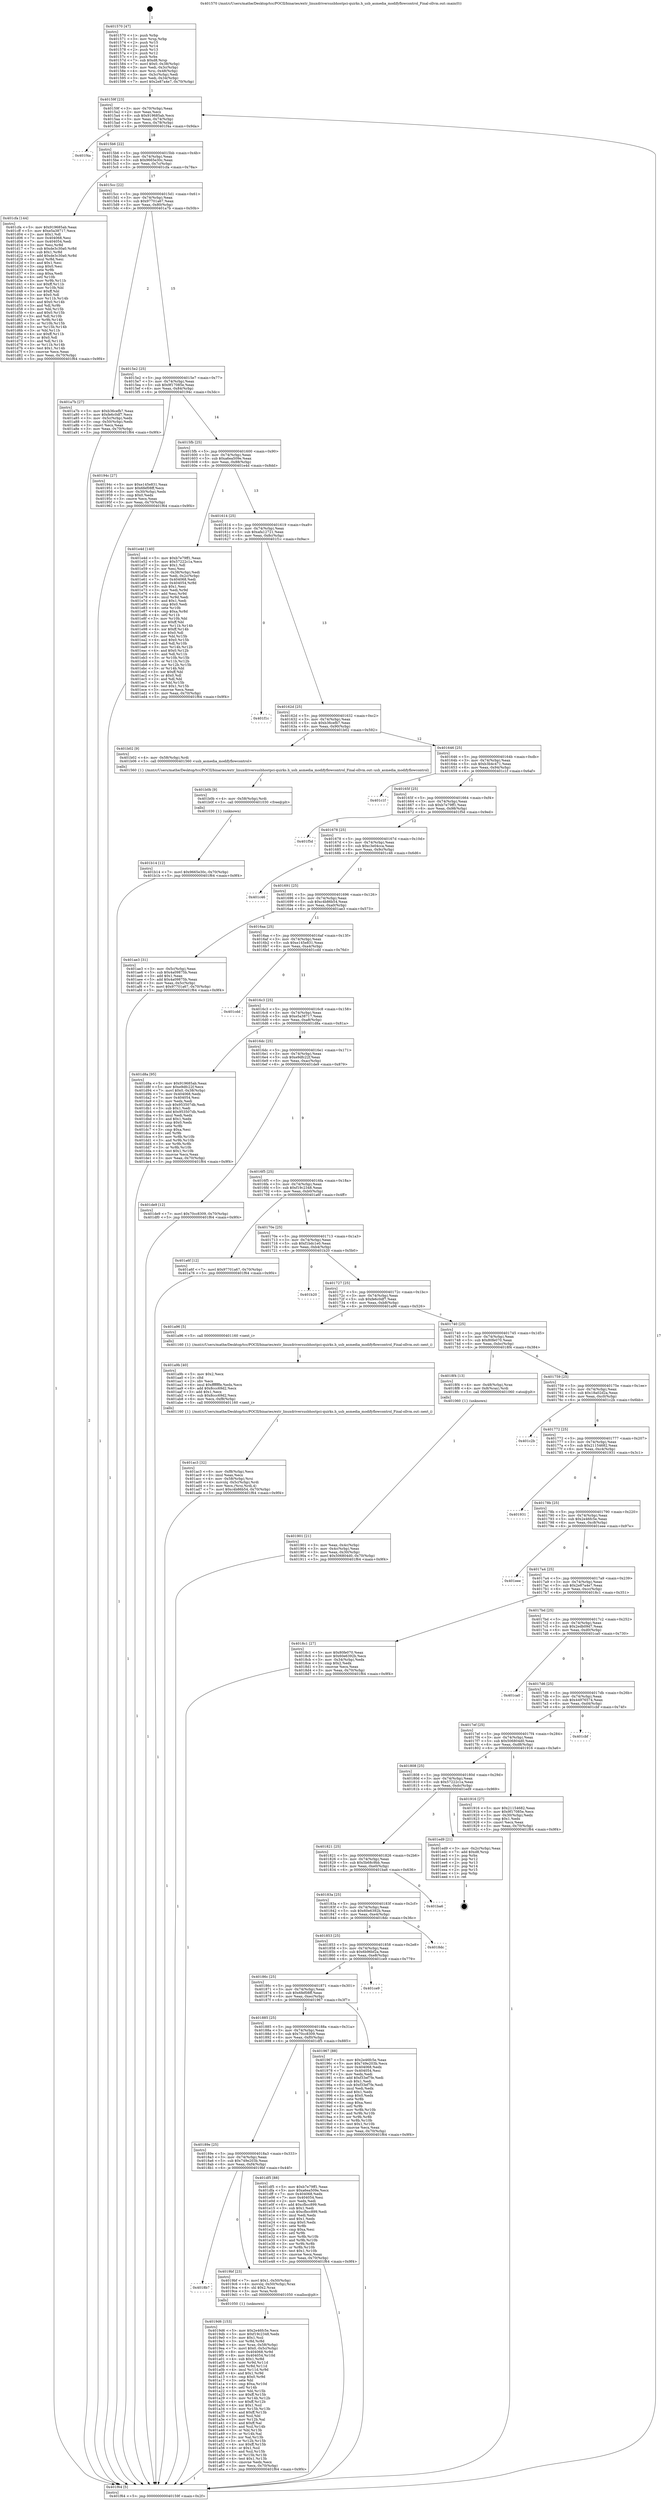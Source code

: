 digraph "0x401570" {
  label = "0x401570 (/mnt/c/Users/mathe/Desktop/tcc/POCII/binaries/extr_linuxdriversusbhostpci-quirks.h_usb_asmedia_modifyflowcontrol_Final-ollvm.out::main(0))"
  labelloc = "t"
  node[shape=record]

  Entry [label="",width=0.3,height=0.3,shape=circle,fillcolor=black,style=filled]
  "0x40159f" [label="{
     0x40159f [23]\l
     | [instrs]\l
     &nbsp;&nbsp;0x40159f \<+3\>: mov -0x70(%rbp),%eax\l
     &nbsp;&nbsp;0x4015a2 \<+2\>: mov %eax,%ecx\l
     &nbsp;&nbsp;0x4015a4 \<+6\>: sub $0x919685ab,%ecx\l
     &nbsp;&nbsp;0x4015aa \<+3\>: mov %eax,-0x74(%rbp)\l
     &nbsp;&nbsp;0x4015ad \<+3\>: mov %ecx,-0x78(%rbp)\l
     &nbsp;&nbsp;0x4015b0 \<+6\>: je 0000000000401f4a \<main+0x9da\>\l
  }"]
  "0x401f4a" [label="{
     0x401f4a\l
  }", style=dashed]
  "0x4015b6" [label="{
     0x4015b6 [22]\l
     | [instrs]\l
     &nbsp;&nbsp;0x4015b6 \<+5\>: jmp 00000000004015bb \<main+0x4b\>\l
     &nbsp;&nbsp;0x4015bb \<+3\>: mov -0x74(%rbp),%eax\l
     &nbsp;&nbsp;0x4015be \<+5\>: sub $0x9665e30c,%eax\l
     &nbsp;&nbsp;0x4015c3 \<+3\>: mov %eax,-0x7c(%rbp)\l
     &nbsp;&nbsp;0x4015c6 \<+6\>: je 0000000000401cfa \<main+0x78a\>\l
  }"]
  Exit [label="",width=0.3,height=0.3,shape=circle,fillcolor=black,style=filled,peripheries=2]
  "0x401cfa" [label="{
     0x401cfa [144]\l
     | [instrs]\l
     &nbsp;&nbsp;0x401cfa \<+5\>: mov $0x919685ab,%eax\l
     &nbsp;&nbsp;0x401cff \<+5\>: mov $0xe5a38717,%ecx\l
     &nbsp;&nbsp;0x401d04 \<+2\>: mov $0x1,%dl\l
     &nbsp;&nbsp;0x401d06 \<+7\>: mov 0x404068,%esi\l
     &nbsp;&nbsp;0x401d0d \<+7\>: mov 0x404054,%edi\l
     &nbsp;&nbsp;0x401d14 \<+3\>: mov %esi,%r8d\l
     &nbsp;&nbsp;0x401d17 \<+7\>: sub $0xde3c30a0,%r8d\l
     &nbsp;&nbsp;0x401d1e \<+4\>: sub $0x1,%r8d\l
     &nbsp;&nbsp;0x401d22 \<+7\>: add $0xde3c30a0,%r8d\l
     &nbsp;&nbsp;0x401d29 \<+4\>: imul %r8d,%esi\l
     &nbsp;&nbsp;0x401d2d \<+3\>: and $0x1,%esi\l
     &nbsp;&nbsp;0x401d30 \<+3\>: cmp $0x0,%esi\l
     &nbsp;&nbsp;0x401d33 \<+4\>: sete %r9b\l
     &nbsp;&nbsp;0x401d37 \<+3\>: cmp $0xa,%edi\l
     &nbsp;&nbsp;0x401d3a \<+4\>: setl %r10b\l
     &nbsp;&nbsp;0x401d3e \<+3\>: mov %r9b,%r11b\l
     &nbsp;&nbsp;0x401d41 \<+4\>: xor $0xff,%r11b\l
     &nbsp;&nbsp;0x401d45 \<+3\>: mov %r10b,%bl\l
     &nbsp;&nbsp;0x401d48 \<+3\>: xor $0xff,%bl\l
     &nbsp;&nbsp;0x401d4b \<+3\>: xor $0x0,%dl\l
     &nbsp;&nbsp;0x401d4e \<+3\>: mov %r11b,%r14b\l
     &nbsp;&nbsp;0x401d51 \<+4\>: and $0x0,%r14b\l
     &nbsp;&nbsp;0x401d55 \<+3\>: and %dl,%r9b\l
     &nbsp;&nbsp;0x401d58 \<+3\>: mov %bl,%r15b\l
     &nbsp;&nbsp;0x401d5b \<+4\>: and $0x0,%r15b\l
     &nbsp;&nbsp;0x401d5f \<+3\>: and %dl,%r10b\l
     &nbsp;&nbsp;0x401d62 \<+3\>: or %r9b,%r14b\l
     &nbsp;&nbsp;0x401d65 \<+3\>: or %r10b,%r15b\l
     &nbsp;&nbsp;0x401d68 \<+3\>: xor %r15b,%r14b\l
     &nbsp;&nbsp;0x401d6b \<+3\>: or %bl,%r11b\l
     &nbsp;&nbsp;0x401d6e \<+4\>: xor $0xff,%r11b\l
     &nbsp;&nbsp;0x401d72 \<+3\>: or $0x0,%dl\l
     &nbsp;&nbsp;0x401d75 \<+3\>: and %dl,%r11b\l
     &nbsp;&nbsp;0x401d78 \<+3\>: or %r11b,%r14b\l
     &nbsp;&nbsp;0x401d7b \<+4\>: test $0x1,%r14b\l
     &nbsp;&nbsp;0x401d7f \<+3\>: cmovne %ecx,%eax\l
     &nbsp;&nbsp;0x401d82 \<+3\>: mov %eax,-0x70(%rbp)\l
     &nbsp;&nbsp;0x401d85 \<+5\>: jmp 0000000000401f64 \<main+0x9f4\>\l
  }"]
  "0x4015cc" [label="{
     0x4015cc [22]\l
     | [instrs]\l
     &nbsp;&nbsp;0x4015cc \<+5\>: jmp 00000000004015d1 \<main+0x61\>\l
     &nbsp;&nbsp;0x4015d1 \<+3\>: mov -0x74(%rbp),%eax\l
     &nbsp;&nbsp;0x4015d4 \<+5\>: sub $0x97701a67,%eax\l
     &nbsp;&nbsp;0x4015d9 \<+3\>: mov %eax,-0x80(%rbp)\l
     &nbsp;&nbsp;0x4015dc \<+6\>: je 0000000000401a7b \<main+0x50b\>\l
  }"]
  "0x401b14" [label="{
     0x401b14 [12]\l
     | [instrs]\l
     &nbsp;&nbsp;0x401b14 \<+7\>: movl $0x9665e30c,-0x70(%rbp)\l
     &nbsp;&nbsp;0x401b1b \<+5\>: jmp 0000000000401f64 \<main+0x9f4\>\l
  }"]
  "0x401a7b" [label="{
     0x401a7b [27]\l
     | [instrs]\l
     &nbsp;&nbsp;0x401a7b \<+5\>: mov $0xb36cefb7,%eax\l
     &nbsp;&nbsp;0x401a80 \<+5\>: mov $0xfe6c0df7,%ecx\l
     &nbsp;&nbsp;0x401a85 \<+3\>: mov -0x5c(%rbp),%edx\l
     &nbsp;&nbsp;0x401a88 \<+3\>: cmp -0x50(%rbp),%edx\l
     &nbsp;&nbsp;0x401a8b \<+3\>: cmovl %ecx,%eax\l
     &nbsp;&nbsp;0x401a8e \<+3\>: mov %eax,-0x70(%rbp)\l
     &nbsp;&nbsp;0x401a91 \<+5\>: jmp 0000000000401f64 \<main+0x9f4\>\l
  }"]
  "0x4015e2" [label="{
     0x4015e2 [25]\l
     | [instrs]\l
     &nbsp;&nbsp;0x4015e2 \<+5\>: jmp 00000000004015e7 \<main+0x77\>\l
     &nbsp;&nbsp;0x4015e7 \<+3\>: mov -0x74(%rbp),%eax\l
     &nbsp;&nbsp;0x4015ea \<+5\>: sub $0x9f17085e,%eax\l
     &nbsp;&nbsp;0x4015ef \<+6\>: mov %eax,-0x84(%rbp)\l
     &nbsp;&nbsp;0x4015f5 \<+6\>: je 000000000040194c \<main+0x3dc\>\l
  }"]
  "0x401b0b" [label="{
     0x401b0b [9]\l
     | [instrs]\l
     &nbsp;&nbsp;0x401b0b \<+4\>: mov -0x58(%rbp),%rdi\l
     &nbsp;&nbsp;0x401b0f \<+5\>: call 0000000000401030 \<free@plt\>\l
     | [calls]\l
     &nbsp;&nbsp;0x401030 \{1\} (unknown)\l
  }"]
  "0x40194c" [label="{
     0x40194c [27]\l
     | [instrs]\l
     &nbsp;&nbsp;0x40194c \<+5\>: mov $0xe145e831,%eax\l
     &nbsp;&nbsp;0x401951 \<+5\>: mov $0x6fef08ff,%ecx\l
     &nbsp;&nbsp;0x401956 \<+3\>: mov -0x30(%rbp),%edx\l
     &nbsp;&nbsp;0x401959 \<+3\>: cmp $0x0,%edx\l
     &nbsp;&nbsp;0x40195c \<+3\>: cmove %ecx,%eax\l
     &nbsp;&nbsp;0x40195f \<+3\>: mov %eax,-0x70(%rbp)\l
     &nbsp;&nbsp;0x401962 \<+5\>: jmp 0000000000401f64 \<main+0x9f4\>\l
  }"]
  "0x4015fb" [label="{
     0x4015fb [25]\l
     | [instrs]\l
     &nbsp;&nbsp;0x4015fb \<+5\>: jmp 0000000000401600 \<main+0x90\>\l
     &nbsp;&nbsp;0x401600 \<+3\>: mov -0x74(%rbp),%eax\l
     &nbsp;&nbsp;0x401603 \<+5\>: sub $0xa6ea509e,%eax\l
     &nbsp;&nbsp;0x401608 \<+6\>: mov %eax,-0x88(%rbp)\l
     &nbsp;&nbsp;0x40160e \<+6\>: je 0000000000401e4d \<main+0x8dd\>\l
  }"]
  "0x401ac3" [label="{
     0x401ac3 [32]\l
     | [instrs]\l
     &nbsp;&nbsp;0x401ac3 \<+6\>: mov -0xf8(%rbp),%ecx\l
     &nbsp;&nbsp;0x401ac9 \<+3\>: imul %eax,%ecx\l
     &nbsp;&nbsp;0x401acc \<+4\>: mov -0x58(%rbp),%rsi\l
     &nbsp;&nbsp;0x401ad0 \<+4\>: movslq -0x5c(%rbp),%rdi\l
     &nbsp;&nbsp;0x401ad4 \<+3\>: mov %ecx,(%rsi,%rdi,4)\l
     &nbsp;&nbsp;0x401ad7 \<+7\>: movl $0xc4b86b54,-0x70(%rbp)\l
     &nbsp;&nbsp;0x401ade \<+5\>: jmp 0000000000401f64 \<main+0x9f4\>\l
  }"]
  "0x401e4d" [label="{
     0x401e4d [140]\l
     | [instrs]\l
     &nbsp;&nbsp;0x401e4d \<+5\>: mov $0xb7e79ff1,%eax\l
     &nbsp;&nbsp;0x401e52 \<+5\>: mov $0x57222c1a,%ecx\l
     &nbsp;&nbsp;0x401e57 \<+2\>: mov $0x1,%dl\l
     &nbsp;&nbsp;0x401e59 \<+2\>: xor %esi,%esi\l
     &nbsp;&nbsp;0x401e5b \<+3\>: mov -0x38(%rbp),%edi\l
     &nbsp;&nbsp;0x401e5e \<+3\>: mov %edi,-0x2c(%rbp)\l
     &nbsp;&nbsp;0x401e61 \<+7\>: mov 0x404068,%edi\l
     &nbsp;&nbsp;0x401e68 \<+8\>: mov 0x404054,%r8d\l
     &nbsp;&nbsp;0x401e70 \<+3\>: sub $0x1,%esi\l
     &nbsp;&nbsp;0x401e73 \<+3\>: mov %edi,%r9d\l
     &nbsp;&nbsp;0x401e76 \<+3\>: add %esi,%r9d\l
     &nbsp;&nbsp;0x401e79 \<+4\>: imul %r9d,%edi\l
     &nbsp;&nbsp;0x401e7d \<+3\>: and $0x1,%edi\l
     &nbsp;&nbsp;0x401e80 \<+3\>: cmp $0x0,%edi\l
     &nbsp;&nbsp;0x401e83 \<+4\>: sete %r10b\l
     &nbsp;&nbsp;0x401e87 \<+4\>: cmp $0xa,%r8d\l
     &nbsp;&nbsp;0x401e8b \<+4\>: setl %r11b\l
     &nbsp;&nbsp;0x401e8f \<+3\>: mov %r10b,%bl\l
     &nbsp;&nbsp;0x401e92 \<+3\>: xor $0xff,%bl\l
     &nbsp;&nbsp;0x401e95 \<+3\>: mov %r11b,%r14b\l
     &nbsp;&nbsp;0x401e98 \<+4\>: xor $0xff,%r14b\l
     &nbsp;&nbsp;0x401e9c \<+3\>: xor $0x0,%dl\l
     &nbsp;&nbsp;0x401e9f \<+3\>: mov %bl,%r15b\l
     &nbsp;&nbsp;0x401ea2 \<+4\>: and $0x0,%r15b\l
     &nbsp;&nbsp;0x401ea6 \<+3\>: and %dl,%r10b\l
     &nbsp;&nbsp;0x401ea9 \<+3\>: mov %r14b,%r12b\l
     &nbsp;&nbsp;0x401eac \<+4\>: and $0x0,%r12b\l
     &nbsp;&nbsp;0x401eb0 \<+3\>: and %dl,%r11b\l
     &nbsp;&nbsp;0x401eb3 \<+3\>: or %r10b,%r15b\l
     &nbsp;&nbsp;0x401eb6 \<+3\>: or %r11b,%r12b\l
     &nbsp;&nbsp;0x401eb9 \<+3\>: xor %r12b,%r15b\l
     &nbsp;&nbsp;0x401ebc \<+3\>: or %r14b,%bl\l
     &nbsp;&nbsp;0x401ebf \<+3\>: xor $0xff,%bl\l
     &nbsp;&nbsp;0x401ec2 \<+3\>: or $0x0,%dl\l
     &nbsp;&nbsp;0x401ec5 \<+2\>: and %dl,%bl\l
     &nbsp;&nbsp;0x401ec7 \<+3\>: or %bl,%r15b\l
     &nbsp;&nbsp;0x401eca \<+4\>: test $0x1,%r15b\l
     &nbsp;&nbsp;0x401ece \<+3\>: cmovne %ecx,%eax\l
     &nbsp;&nbsp;0x401ed1 \<+3\>: mov %eax,-0x70(%rbp)\l
     &nbsp;&nbsp;0x401ed4 \<+5\>: jmp 0000000000401f64 \<main+0x9f4\>\l
  }"]
  "0x401614" [label="{
     0x401614 [25]\l
     | [instrs]\l
     &nbsp;&nbsp;0x401614 \<+5\>: jmp 0000000000401619 \<main+0xa9\>\l
     &nbsp;&nbsp;0x401619 \<+3\>: mov -0x74(%rbp),%eax\l
     &nbsp;&nbsp;0x40161c \<+5\>: sub $0xafa12721,%eax\l
     &nbsp;&nbsp;0x401621 \<+6\>: mov %eax,-0x8c(%rbp)\l
     &nbsp;&nbsp;0x401627 \<+6\>: je 0000000000401f1c \<main+0x9ac\>\l
  }"]
  "0x401a9b" [label="{
     0x401a9b [40]\l
     | [instrs]\l
     &nbsp;&nbsp;0x401a9b \<+5\>: mov $0x2,%ecx\l
     &nbsp;&nbsp;0x401aa0 \<+1\>: cltd\l
     &nbsp;&nbsp;0x401aa1 \<+2\>: idiv %ecx\l
     &nbsp;&nbsp;0x401aa3 \<+6\>: imul $0xfffffffe,%edx,%ecx\l
     &nbsp;&nbsp;0x401aa9 \<+6\>: add $0x8ccc69d2,%ecx\l
     &nbsp;&nbsp;0x401aaf \<+3\>: add $0x1,%ecx\l
     &nbsp;&nbsp;0x401ab2 \<+6\>: sub $0x8ccc69d2,%ecx\l
     &nbsp;&nbsp;0x401ab8 \<+6\>: mov %ecx,-0xf8(%rbp)\l
     &nbsp;&nbsp;0x401abe \<+5\>: call 0000000000401160 \<next_i\>\l
     | [calls]\l
     &nbsp;&nbsp;0x401160 \{1\} (/mnt/c/Users/mathe/Desktop/tcc/POCII/binaries/extr_linuxdriversusbhostpci-quirks.h_usb_asmedia_modifyflowcontrol_Final-ollvm.out::next_i)\l
  }"]
  "0x401f1c" [label="{
     0x401f1c\l
  }", style=dashed]
  "0x40162d" [label="{
     0x40162d [25]\l
     | [instrs]\l
     &nbsp;&nbsp;0x40162d \<+5\>: jmp 0000000000401632 \<main+0xc2\>\l
     &nbsp;&nbsp;0x401632 \<+3\>: mov -0x74(%rbp),%eax\l
     &nbsp;&nbsp;0x401635 \<+5\>: sub $0xb36cefb7,%eax\l
     &nbsp;&nbsp;0x40163a \<+6\>: mov %eax,-0x90(%rbp)\l
     &nbsp;&nbsp;0x401640 \<+6\>: je 0000000000401b02 \<main+0x592\>\l
  }"]
  "0x4019d6" [label="{
     0x4019d6 [153]\l
     | [instrs]\l
     &nbsp;&nbsp;0x4019d6 \<+5\>: mov $0x2e46fc5e,%ecx\l
     &nbsp;&nbsp;0x4019db \<+5\>: mov $0xf19c2348,%edx\l
     &nbsp;&nbsp;0x4019e0 \<+3\>: mov $0x1,%sil\l
     &nbsp;&nbsp;0x4019e3 \<+3\>: xor %r8d,%r8d\l
     &nbsp;&nbsp;0x4019e6 \<+4\>: mov %rax,-0x58(%rbp)\l
     &nbsp;&nbsp;0x4019ea \<+7\>: movl $0x0,-0x5c(%rbp)\l
     &nbsp;&nbsp;0x4019f1 \<+8\>: mov 0x404068,%r9d\l
     &nbsp;&nbsp;0x4019f9 \<+8\>: mov 0x404054,%r10d\l
     &nbsp;&nbsp;0x401a01 \<+4\>: sub $0x1,%r8d\l
     &nbsp;&nbsp;0x401a05 \<+3\>: mov %r9d,%r11d\l
     &nbsp;&nbsp;0x401a08 \<+3\>: add %r8d,%r11d\l
     &nbsp;&nbsp;0x401a0b \<+4\>: imul %r11d,%r9d\l
     &nbsp;&nbsp;0x401a0f \<+4\>: and $0x1,%r9d\l
     &nbsp;&nbsp;0x401a13 \<+4\>: cmp $0x0,%r9d\l
     &nbsp;&nbsp;0x401a17 \<+3\>: sete %bl\l
     &nbsp;&nbsp;0x401a1a \<+4\>: cmp $0xa,%r10d\l
     &nbsp;&nbsp;0x401a1e \<+4\>: setl %r14b\l
     &nbsp;&nbsp;0x401a22 \<+3\>: mov %bl,%r15b\l
     &nbsp;&nbsp;0x401a25 \<+4\>: xor $0xff,%r15b\l
     &nbsp;&nbsp;0x401a29 \<+3\>: mov %r14b,%r12b\l
     &nbsp;&nbsp;0x401a2c \<+4\>: xor $0xff,%r12b\l
     &nbsp;&nbsp;0x401a30 \<+4\>: xor $0x1,%sil\l
     &nbsp;&nbsp;0x401a34 \<+3\>: mov %r15b,%r13b\l
     &nbsp;&nbsp;0x401a37 \<+4\>: and $0xff,%r13b\l
     &nbsp;&nbsp;0x401a3b \<+3\>: and %sil,%bl\l
     &nbsp;&nbsp;0x401a3e \<+3\>: mov %r12b,%al\l
     &nbsp;&nbsp;0x401a41 \<+2\>: and $0xff,%al\l
     &nbsp;&nbsp;0x401a43 \<+3\>: and %sil,%r14b\l
     &nbsp;&nbsp;0x401a46 \<+3\>: or %bl,%r13b\l
     &nbsp;&nbsp;0x401a49 \<+3\>: or %r14b,%al\l
     &nbsp;&nbsp;0x401a4c \<+3\>: xor %al,%r13b\l
     &nbsp;&nbsp;0x401a4f \<+3\>: or %r12b,%r15b\l
     &nbsp;&nbsp;0x401a52 \<+4\>: xor $0xff,%r15b\l
     &nbsp;&nbsp;0x401a56 \<+4\>: or $0x1,%sil\l
     &nbsp;&nbsp;0x401a5a \<+3\>: and %sil,%r15b\l
     &nbsp;&nbsp;0x401a5d \<+3\>: or %r15b,%r13b\l
     &nbsp;&nbsp;0x401a60 \<+4\>: test $0x1,%r13b\l
     &nbsp;&nbsp;0x401a64 \<+3\>: cmovne %edx,%ecx\l
     &nbsp;&nbsp;0x401a67 \<+3\>: mov %ecx,-0x70(%rbp)\l
     &nbsp;&nbsp;0x401a6a \<+5\>: jmp 0000000000401f64 \<main+0x9f4\>\l
  }"]
  "0x401b02" [label="{
     0x401b02 [9]\l
     | [instrs]\l
     &nbsp;&nbsp;0x401b02 \<+4\>: mov -0x58(%rbp),%rdi\l
     &nbsp;&nbsp;0x401b06 \<+5\>: call 0000000000401560 \<usb_asmedia_modifyflowcontrol\>\l
     | [calls]\l
     &nbsp;&nbsp;0x401560 \{1\} (/mnt/c/Users/mathe/Desktop/tcc/POCII/binaries/extr_linuxdriversusbhostpci-quirks.h_usb_asmedia_modifyflowcontrol_Final-ollvm.out::usb_asmedia_modifyflowcontrol)\l
  }"]
  "0x401646" [label="{
     0x401646 [25]\l
     | [instrs]\l
     &nbsp;&nbsp;0x401646 \<+5\>: jmp 000000000040164b \<main+0xdb\>\l
     &nbsp;&nbsp;0x40164b \<+3\>: mov -0x74(%rbp),%eax\l
     &nbsp;&nbsp;0x40164e \<+5\>: sub $0xb3b4c471,%eax\l
     &nbsp;&nbsp;0x401653 \<+6\>: mov %eax,-0x94(%rbp)\l
     &nbsp;&nbsp;0x401659 \<+6\>: je 0000000000401c1f \<main+0x6af\>\l
  }"]
  "0x4018b7" [label="{
     0x4018b7\l
  }", style=dashed]
  "0x401c1f" [label="{
     0x401c1f\l
  }", style=dashed]
  "0x40165f" [label="{
     0x40165f [25]\l
     | [instrs]\l
     &nbsp;&nbsp;0x40165f \<+5\>: jmp 0000000000401664 \<main+0xf4\>\l
     &nbsp;&nbsp;0x401664 \<+3\>: mov -0x74(%rbp),%eax\l
     &nbsp;&nbsp;0x401667 \<+5\>: sub $0xb7e79ff1,%eax\l
     &nbsp;&nbsp;0x40166c \<+6\>: mov %eax,-0x98(%rbp)\l
     &nbsp;&nbsp;0x401672 \<+6\>: je 0000000000401f5d \<main+0x9ed\>\l
  }"]
  "0x4019bf" [label="{
     0x4019bf [23]\l
     | [instrs]\l
     &nbsp;&nbsp;0x4019bf \<+7\>: movl $0x1,-0x50(%rbp)\l
     &nbsp;&nbsp;0x4019c6 \<+4\>: movslq -0x50(%rbp),%rax\l
     &nbsp;&nbsp;0x4019ca \<+4\>: shl $0x2,%rax\l
     &nbsp;&nbsp;0x4019ce \<+3\>: mov %rax,%rdi\l
     &nbsp;&nbsp;0x4019d1 \<+5\>: call 0000000000401050 \<malloc@plt\>\l
     | [calls]\l
     &nbsp;&nbsp;0x401050 \{1\} (unknown)\l
  }"]
  "0x401f5d" [label="{
     0x401f5d\l
  }", style=dashed]
  "0x401678" [label="{
     0x401678 [25]\l
     | [instrs]\l
     &nbsp;&nbsp;0x401678 \<+5\>: jmp 000000000040167d \<main+0x10d\>\l
     &nbsp;&nbsp;0x40167d \<+3\>: mov -0x74(%rbp),%eax\l
     &nbsp;&nbsp;0x401680 \<+5\>: sub $0xc3e04cca,%eax\l
     &nbsp;&nbsp;0x401685 \<+6\>: mov %eax,-0x9c(%rbp)\l
     &nbsp;&nbsp;0x40168b \<+6\>: je 0000000000401c46 \<main+0x6d6\>\l
  }"]
  "0x40189e" [label="{
     0x40189e [25]\l
     | [instrs]\l
     &nbsp;&nbsp;0x40189e \<+5\>: jmp 00000000004018a3 \<main+0x333\>\l
     &nbsp;&nbsp;0x4018a3 \<+3\>: mov -0x74(%rbp),%eax\l
     &nbsp;&nbsp;0x4018a6 \<+5\>: sub $0x749e203b,%eax\l
     &nbsp;&nbsp;0x4018ab \<+6\>: mov %eax,-0xf4(%rbp)\l
     &nbsp;&nbsp;0x4018b1 \<+6\>: je 00000000004019bf \<main+0x44f\>\l
  }"]
  "0x401c46" [label="{
     0x401c46\l
  }", style=dashed]
  "0x401691" [label="{
     0x401691 [25]\l
     | [instrs]\l
     &nbsp;&nbsp;0x401691 \<+5\>: jmp 0000000000401696 \<main+0x126\>\l
     &nbsp;&nbsp;0x401696 \<+3\>: mov -0x74(%rbp),%eax\l
     &nbsp;&nbsp;0x401699 \<+5\>: sub $0xc4b86b54,%eax\l
     &nbsp;&nbsp;0x40169e \<+6\>: mov %eax,-0xa0(%rbp)\l
     &nbsp;&nbsp;0x4016a4 \<+6\>: je 0000000000401ae3 \<main+0x573\>\l
  }"]
  "0x401df5" [label="{
     0x401df5 [88]\l
     | [instrs]\l
     &nbsp;&nbsp;0x401df5 \<+5\>: mov $0xb7e79ff1,%eax\l
     &nbsp;&nbsp;0x401dfa \<+5\>: mov $0xa6ea509e,%ecx\l
     &nbsp;&nbsp;0x401dff \<+7\>: mov 0x404068,%edx\l
     &nbsp;&nbsp;0x401e06 \<+7\>: mov 0x404054,%esi\l
     &nbsp;&nbsp;0x401e0d \<+2\>: mov %edx,%edi\l
     &nbsp;&nbsp;0x401e0f \<+6\>: add $0xcfbcc899,%edi\l
     &nbsp;&nbsp;0x401e15 \<+3\>: sub $0x1,%edi\l
     &nbsp;&nbsp;0x401e18 \<+6\>: sub $0xcfbcc899,%edi\l
     &nbsp;&nbsp;0x401e1e \<+3\>: imul %edi,%edx\l
     &nbsp;&nbsp;0x401e21 \<+3\>: and $0x1,%edx\l
     &nbsp;&nbsp;0x401e24 \<+3\>: cmp $0x0,%edx\l
     &nbsp;&nbsp;0x401e27 \<+4\>: sete %r8b\l
     &nbsp;&nbsp;0x401e2b \<+3\>: cmp $0xa,%esi\l
     &nbsp;&nbsp;0x401e2e \<+4\>: setl %r9b\l
     &nbsp;&nbsp;0x401e32 \<+3\>: mov %r8b,%r10b\l
     &nbsp;&nbsp;0x401e35 \<+3\>: and %r9b,%r10b\l
     &nbsp;&nbsp;0x401e38 \<+3\>: xor %r9b,%r8b\l
     &nbsp;&nbsp;0x401e3b \<+3\>: or %r8b,%r10b\l
     &nbsp;&nbsp;0x401e3e \<+4\>: test $0x1,%r10b\l
     &nbsp;&nbsp;0x401e42 \<+3\>: cmovne %ecx,%eax\l
     &nbsp;&nbsp;0x401e45 \<+3\>: mov %eax,-0x70(%rbp)\l
     &nbsp;&nbsp;0x401e48 \<+5\>: jmp 0000000000401f64 \<main+0x9f4\>\l
  }"]
  "0x401ae3" [label="{
     0x401ae3 [31]\l
     | [instrs]\l
     &nbsp;&nbsp;0x401ae3 \<+3\>: mov -0x5c(%rbp),%eax\l
     &nbsp;&nbsp;0x401ae6 \<+5\>: sub $0x4a09875b,%eax\l
     &nbsp;&nbsp;0x401aeb \<+3\>: add $0x1,%eax\l
     &nbsp;&nbsp;0x401aee \<+5\>: add $0x4a09875b,%eax\l
     &nbsp;&nbsp;0x401af3 \<+3\>: mov %eax,-0x5c(%rbp)\l
     &nbsp;&nbsp;0x401af6 \<+7\>: movl $0x97701a67,-0x70(%rbp)\l
     &nbsp;&nbsp;0x401afd \<+5\>: jmp 0000000000401f64 \<main+0x9f4\>\l
  }"]
  "0x4016aa" [label="{
     0x4016aa [25]\l
     | [instrs]\l
     &nbsp;&nbsp;0x4016aa \<+5\>: jmp 00000000004016af \<main+0x13f\>\l
     &nbsp;&nbsp;0x4016af \<+3\>: mov -0x74(%rbp),%eax\l
     &nbsp;&nbsp;0x4016b2 \<+5\>: sub $0xe145e831,%eax\l
     &nbsp;&nbsp;0x4016b7 \<+6\>: mov %eax,-0xa4(%rbp)\l
     &nbsp;&nbsp;0x4016bd \<+6\>: je 0000000000401cdd \<main+0x76d\>\l
  }"]
  "0x401885" [label="{
     0x401885 [25]\l
     | [instrs]\l
     &nbsp;&nbsp;0x401885 \<+5\>: jmp 000000000040188a \<main+0x31a\>\l
     &nbsp;&nbsp;0x40188a \<+3\>: mov -0x74(%rbp),%eax\l
     &nbsp;&nbsp;0x40188d \<+5\>: sub $0x70cc8309,%eax\l
     &nbsp;&nbsp;0x401892 \<+6\>: mov %eax,-0xf0(%rbp)\l
     &nbsp;&nbsp;0x401898 \<+6\>: je 0000000000401df5 \<main+0x885\>\l
  }"]
  "0x401cdd" [label="{
     0x401cdd\l
  }", style=dashed]
  "0x4016c3" [label="{
     0x4016c3 [25]\l
     | [instrs]\l
     &nbsp;&nbsp;0x4016c3 \<+5\>: jmp 00000000004016c8 \<main+0x158\>\l
     &nbsp;&nbsp;0x4016c8 \<+3\>: mov -0x74(%rbp),%eax\l
     &nbsp;&nbsp;0x4016cb \<+5\>: sub $0xe5a38717,%eax\l
     &nbsp;&nbsp;0x4016d0 \<+6\>: mov %eax,-0xa8(%rbp)\l
     &nbsp;&nbsp;0x4016d6 \<+6\>: je 0000000000401d8a \<main+0x81a\>\l
  }"]
  "0x401967" [label="{
     0x401967 [88]\l
     | [instrs]\l
     &nbsp;&nbsp;0x401967 \<+5\>: mov $0x2e46fc5e,%eax\l
     &nbsp;&nbsp;0x40196c \<+5\>: mov $0x749e203b,%ecx\l
     &nbsp;&nbsp;0x401971 \<+7\>: mov 0x404068,%edx\l
     &nbsp;&nbsp;0x401978 \<+7\>: mov 0x404054,%esi\l
     &nbsp;&nbsp;0x40197f \<+2\>: mov %edx,%edi\l
     &nbsp;&nbsp;0x401981 \<+6\>: add $0xf33ef7fe,%edi\l
     &nbsp;&nbsp;0x401987 \<+3\>: sub $0x1,%edi\l
     &nbsp;&nbsp;0x40198a \<+6\>: sub $0xf33ef7fe,%edi\l
     &nbsp;&nbsp;0x401990 \<+3\>: imul %edi,%edx\l
     &nbsp;&nbsp;0x401993 \<+3\>: and $0x1,%edx\l
     &nbsp;&nbsp;0x401996 \<+3\>: cmp $0x0,%edx\l
     &nbsp;&nbsp;0x401999 \<+4\>: sete %r8b\l
     &nbsp;&nbsp;0x40199d \<+3\>: cmp $0xa,%esi\l
     &nbsp;&nbsp;0x4019a0 \<+4\>: setl %r9b\l
     &nbsp;&nbsp;0x4019a4 \<+3\>: mov %r8b,%r10b\l
     &nbsp;&nbsp;0x4019a7 \<+3\>: and %r9b,%r10b\l
     &nbsp;&nbsp;0x4019aa \<+3\>: xor %r9b,%r8b\l
     &nbsp;&nbsp;0x4019ad \<+3\>: or %r8b,%r10b\l
     &nbsp;&nbsp;0x4019b0 \<+4\>: test $0x1,%r10b\l
     &nbsp;&nbsp;0x4019b4 \<+3\>: cmovne %ecx,%eax\l
     &nbsp;&nbsp;0x4019b7 \<+3\>: mov %eax,-0x70(%rbp)\l
     &nbsp;&nbsp;0x4019ba \<+5\>: jmp 0000000000401f64 \<main+0x9f4\>\l
  }"]
  "0x401d8a" [label="{
     0x401d8a [95]\l
     | [instrs]\l
     &nbsp;&nbsp;0x401d8a \<+5\>: mov $0x919685ab,%eax\l
     &nbsp;&nbsp;0x401d8f \<+5\>: mov $0xe9dfc22f,%ecx\l
     &nbsp;&nbsp;0x401d94 \<+7\>: movl $0x0,-0x38(%rbp)\l
     &nbsp;&nbsp;0x401d9b \<+7\>: mov 0x404068,%edx\l
     &nbsp;&nbsp;0x401da2 \<+7\>: mov 0x404054,%esi\l
     &nbsp;&nbsp;0x401da9 \<+2\>: mov %edx,%edi\l
     &nbsp;&nbsp;0x401dab \<+6\>: sub $0x953507db,%edi\l
     &nbsp;&nbsp;0x401db1 \<+3\>: sub $0x1,%edi\l
     &nbsp;&nbsp;0x401db4 \<+6\>: add $0x953507db,%edi\l
     &nbsp;&nbsp;0x401dba \<+3\>: imul %edi,%edx\l
     &nbsp;&nbsp;0x401dbd \<+3\>: and $0x1,%edx\l
     &nbsp;&nbsp;0x401dc0 \<+3\>: cmp $0x0,%edx\l
     &nbsp;&nbsp;0x401dc3 \<+4\>: sete %r8b\l
     &nbsp;&nbsp;0x401dc7 \<+3\>: cmp $0xa,%esi\l
     &nbsp;&nbsp;0x401dca \<+4\>: setl %r9b\l
     &nbsp;&nbsp;0x401dce \<+3\>: mov %r8b,%r10b\l
     &nbsp;&nbsp;0x401dd1 \<+3\>: and %r9b,%r10b\l
     &nbsp;&nbsp;0x401dd4 \<+3\>: xor %r9b,%r8b\l
     &nbsp;&nbsp;0x401dd7 \<+3\>: or %r8b,%r10b\l
     &nbsp;&nbsp;0x401dda \<+4\>: test $0x1,%r10b\l
     &nbsp;&nbsp;0x401dde \<+3\>: cmovne %ecx,%eax\l
     &nbsp;&nbsp;0x401de1 \<+3\>: mov %eax,-0x70(%rbp)\l
     &nbsp;&nbsp;0x401de4 \<+5\>: jmp 0000000000401f64 \<main+0x9f4\>\l
  }"]
  "0x4016dc" [label="{
     0x4016dc [25]\l
     | [instrs]\l
     &nbsp;&nbsp;0x4016dc \<+5\>: jmp 00000000004016e1 \<main+0x171\>\l
     &nbsp;&nbsp;0x4016e1 \<+3\>: mov -0x74(%rbp),%eax\l
     &nbsp;&nbsp;0x4016e4 \<+5\>: sub $0xe9dfc22f,%eax\l
     &nbsp;&nbsp;0x4016e9 \<+6\>: mov %eax,-0xac(%rbp)\l
     &nbsp;&nbsp;0x4016ef \<+6\>: je 0000000000401de9 \<main+0x879\>\l
  }"]
  "0x40186c" [label="{
     0x40186c [25]\l
     | [instrs]\l
     &nbsp;&nbsp;0x40186c \<+5\>: jmp 0000000000401871 \<main+0x301\>\l
     &nbsp;&nbsp;0x401871 \<+3\>: mov -0x74(%rbp),%eax\l
     &nbsp;&nbsp;0x401874 \<+5\>: sub $0x6fef08ff,%eax\l
     &nbsp;&nbsp;0x401879 \<+6\>: mov %eax,-0xec(%rbp)\l
     &nbsp;&nbsp;0x40187f \<+6\>: je 0000000000401967 \<main+0x3f7\>\l
  }"]
  "0x401de9" [label="{
     0x401de9 [12]\l
     | [instrs]\l
     &nbsp;&nbsp;0x401de9 \<+7\>: movl $0x70cc8309,-0x70(%rbp)\l
     &nbsp;&nbsp;0x401df0 \<+5\>: jmp 0000000000401f64 \<main+0x9f4\>\l
  }"]
  "0x4016f5" [label="{
     0x4016f5 [25]\l
     | [instrs]\l
     &nbsp;&nbsp;0x4016f5 \<+5\>: jmp 00000000004016fa \<main+0x18a\>\l
     &nbsp;&nbsp;0x4016fa \<+3\>: mov -0x74(%rbp),%eax\l
     &nbsp;&nbsp;0x4016fd \<+5\>: sub $0xf19c2348,%eax\l
     &nbsp;&nbsp;0x401702 \<+6\>: mov %eax,-0xb0(%rbp)\l
     &nbsp;&nbsp;0x401708 \<+6\>: je 0000000000401a6f \<main+0x4ff\>\l
  }"]
  "0x401ce9" [label="{
     0x401ce9\l
  }", style=dashed]
  "0x401a6f" [label="{
     0x401a6f [12]\l
     | [instrs]\l
     &nbsp;&nbsp;0x401a6f \<+7\>: movl $0x97701a67,-0x70(%rbp)\l
     &nbsp;&nbsp;0x401a76 \<+5\>: jmp 0000000000401f64 \<main+0x9f4\>\l
  }"]
  "0x40170e" [label="{
     0x40170e [25]\l
     | [instrs]\l
     &nbsp;&nbsp;0x40170e \<+5\>: jmp 0000000000401713 \<main+0x1a3\>\l
     &nbsp;&nbsp;0x401713 \<+3\>: mov -0x74(%rbp),%eax\l
     &nbsp;&nbsp;0x401716 \<+5\>: sub $0xf1bdc1e0,%eax\l
     &nbsp;&nbsp;0x40171b \<+6\>: mov %eax,-0xb4(%rbp)\l
     &nbsp;&nbsp;0x401721 \<+6\>: je 0000000000401b20 \<main+0x5b0\>\l
  }"]
  "0x401853" [label="{
     0x401853 [25]\l
     | [instrs]\l
     &nbsp;&nbsp;0x401853 \<+5\>: jmp 0000000000401858 \<main+0x2e8\>\l
     &nbsp;&nbsp;0x401858 \<+3\>: mov -0x74(%rbp),%eax\l
     &nbsp;&nbsp;0x40185b \<+5\>: sub $0x6b96bf2a,%eax\l
     &nbsp;&nbsp;0x401860 \<+6\>: mov %eax,-0xe8(%rbp)\l
     &nbsp;&nbsp;0x401866 \<+6\>: je 0000000000401ce9 \<main+0x779\>\l
  }"]
  "0x401b20" [label="{
     0x401b20\l
  }", style=dashed]
  "0x401727" [label="{
     0x401727 [25]\l
     | [instrs]\l
     &nbsp;&nbsp;0x401727 \<+5\>: jmp 000000000040172c \<main+0x1bc\>\l
     &nbsp;&nbsp;0x40172c \<+3\>: mov -0x74(%rbp),%eax\l
     &nbsp;&nbsp;0x40172f \<+5\>: sub $0xfe6c0df7,%eax\l
     &nbsp;&nbsp;0x401734 \<+6\>: mov %eax,-0xb8(%rbp)\l
     &nbsp;&nbsp;0x40173a \<+6\>: je 0000000000401a96 \<main+0x526\>\l
  }"]
  "0x4018dc" [label="{
     0x4018dc\l
  }", style=dashed]
  "0x401a96" [label="{
     0x401a96 [5]\l
     | [instrs]\l
     &nbsp;&nbsp;0x401a96 \<+5\>: call 0000000000401160 \<next_i\>\l
     | [calls]\l
     &nbsp;&nbsp;0x401160 \{1\} (/mnt/c/Users/mathe/Desktop/tcc/POCII/binaries/extr_linuxdriversusbhostpci-quirks.h_usb_asmedia_modifyflowcontrol_Final-ollvm.out::next_i)\l
  }"]
  "0x401740" [label="{
     0x401740 [25]\l
     | [instrs]\l
     &nbsp;&nbsp;0x401740 \<+5\>: jmp 0000000000401745 \<main+0x1d5\>\l
     &nbsp;&nbsp;0x401745 \<+3\>: mov -0x74(%rbp),%eax\l
     &nbsp;&nbsp;0x401748 \<+5\>: sub $0x80fe070,%eax\l
     &nbsp;&nbsp;0x40174d \<+6\>: mov %eax,-0xbc(%rbp)\l
     &nbsp;&nbsp;0x401753 \<+6\>: je 00000000004018f4 \<main+0x384\>\l
  }"]
  "0x40183a" [label="{
     0x40183a [25]\l
     | [instrs]\l
     &nbsp;&nbsp;0x40183a \<+5\>: jmp 000000000040183f \<main+0x2cf\>\l
     &nbsp;&nbsp;0x40183f \<+3\>: mov -0x74(%rbp),%eax\l
     &nbsp;&nbsp;0x401842 \<+5\>: sub $0x60e6392b,%eax\l
     &nbsp;&nbsp;0x401847 \<+6\>: mov %eax,-0xe4(%rbp)\l
     &nbsp;&nbsp;0x40184d \<+6\>: je 00000000004018dc \<main+0x36c\>\l
  }"]
  "0x4018f4" [label="{
     0x4018f4 [13]\l
     | [instrs]\l
     &nbsp;&nbsp;0x4018f4 \<+4\>: mov -0x48(%rbp),%rax\l
     &nbsp;&nbsp;0x4018f8 \<+4\>: mov 0x8(%rax),%rdi\l
     &nbsp;&nbsp;0x4018fc \<+5\>: call 0000000000401060 \<atoi@plt\>\l
     | [calls]\l
     &nbsp;&nbsp;0x401060 \{1\} (unknown)\l
  }"]
  "0x401759" [label="{
     0x401759 [25]\l
     | [instrs]\l
     &nbsp;&nbsp;0x401759 \<+5\>: jmp 000000000040175e \<main+0x1ee\>\l
     &nbsp;&nbsp;0x40175e \<+3\>: mov -0x74(%rbp),%eax\l
     &nbsp;&nbsp;0x401761 \<+5\>: sub $0x18a02d2a,%eax\l
     &nbsp;&nbsp;0x401766 \<+6\>: mov %eax,-0xc0(%rbp)\l
     &nbsp;&nbsp;0x40176c \<+6\>: je 0000000000401c2b \<main+0x6bb\>\l
  }"]
  "0x401ba6" [label="{
     0x401ba6\l
  }", style=dashed]
  "0x401c2b" [label="{
     0x401c2b\l
  }", style=dashed]
  "0x401772" [label="{
     0x401772 [25]\l
     | [instrs]\l
     &nbsp;&nbsp;0x401772 \<+5\>: jmp 0000000000401777 \<main+0x207\>\l
     &nbsp;&nbsp;0x401777 \<+3\>: mov -0x74(%rbp),%eax\l
     &nbsp;&nbsp;0x40177a \<+5\>: sub $0x21154682,%eax\l
     &nbsp;&nbsp;0x40177f \<+6\>: mov %eax,-0xc4(%rbp)\l
     &nbsp;&nbsp;0x401785 \<+6\>: je 0000000000401931 \<main+0x3c1\>\l
  }"]
  "0x401821" [label="{
     0x401821 [25]\l
     | [instrs]\l
     &nbsp;&nbsp;0x401821 \<+5\>: jmp 0000000000401826 \<main+0x2b6\>\l
     &nbsp;&nbsp;0x401826 \<+3\>: mov -0x74(%rbp),%eax\l
     &nbsp;&nbsp;0x401829 \<+5\>: sub $0x5b68c9bb,%eax\l
     &nbsp;&nbsp;0x40182e \<+6\>: mov %eax,-0xe0(%rbp)\l
     &nbsp;&nbsp;0x401834 \<+6\>: je 0000000000401ba6 \<main+0x636\>\l
  }"]
  "0x401931" [label="{
     0x401931\l
  }", style=dashed]
  "0x40178b" [label="{
     0x40178b [25]\l
     | [instrs]\l
     &nbsp;&nbsp;0x40178b \<+5\>: jmp 0000000000401790 \<main+0x220\>\l
     &nbsp;&nbsp;0x401790 \<+3\>: mov -0x74(%rbp),%eax\l
     &nbsp;&nbsp;0x401793 \<+5\>: sub $0x2e46fc5e,%eax\l
     &nbsp;&nbsp;0x401798 \<+6\>: mov %eax,-0xc8(%rbp)\l
     &nbsp;&nbsp;0x40179e \<+6\>: je 0000000000401eee \<main+0x97e\>\l
  }"]
  "0x401ed9" [label="{
     0x401ed9 [21]\l
     | [instrs]\l
     &nbsp;&nbsp;0x401ed9 \<+3\>: mov -0x2c(%rbp),%eax\l
     &nbsp;&nbsp;0x401edc \<+7\>: add $0xd8,%rsp\l
     &nbsp;&nbsp;0x401ee3 \<+1\>: pop %rbx\l
     &nbsp;&nbsp;0x401ee4 \<+2\>: pop %r12\l
     &nbsp;&nbsp;0x401ee6 \<+2\>: pop %r13\l
     &nbsp;&nbsp;0x401ee8 \<+2\>: pop %r14\l
     &nbsp;&nbsp;0x401eea \<+2\>: pop %r15\l
     &nbsp;&nbsp;0x401eec \<+1\>: pop %rbp\l
     &nbsp;&nbsp;0x401eed \<+1\>: ret\l
  }"]
  "0x401eee" [label="{
     0x401eee\l
  }", style=dashed]
  "0x4017a4" [label="{
     0x4017a4 [25]\l
     | [instrs]\l
     &nbsp;&nbsp;0x4017a4 \<+5\>: jmp 00000000004017a9 \<main+0x239\>\l
     &nbsp;&nbsp;0x4017a9 \<+3\>: mov -0x74(%rbp),%eax\l
     &nbsp;&nbsp;0x4017ac \<+5\>: sub $0x2e87a4e7,%eax\l
     &nbsp;&nbsp;0x4017b1 \<+6\>: mov %eax,-0xcc(%rbp)\l
     &nbsp;&nbsp;0x4017b7 \<+6\>: je 00000000004018c1 \<main+0x351\>\l
  }"]
  "0x401808" [label="{
     0x401808 [25]\l
     | [instrs]\l
     &nbsp;&nbsp;0x401808 \<+5\>: jmp 000000000040180d \<main+0x29d\>\l
     &nbsp;&nbsp;0x40180d \<+3\>: mov -0x74(%rbp),%eax\l
     &nbsp;&nbsp;0x401810 \<+5\>: sub $0x57222c1a,%eax\l
     &nbsp;&nbsp;0x401815 \<+6\>: mov %eax,-0xdc(%rbp)\l
     &nbsp;&nbsp;0x40181b \<+6\>: je 0000000000401ed9 \<main+0x969\>\l
  }"]
  "0x4018c1" [label="{
     0x4018c1 [27]\l
     | [instrs]\l
     &nbsp;&nbsp;0x4018c1 \<+5\>: mov $0x80fe070,%eax\l
     &nbsp;&nbsp;0x4018c6 \<+5\>: mov $0x60e6392b,%ecx\l
     &nbsp;&nbsp;0x4018cb \<+3\>: mov -0x34(%rbp),%edx\l
     &nbsp;&nbsp;0x4018ce \<+3\>: cmp $0x2,%edx\l
     &nbsp;&nbsp;0x4018d1 \<+3\>: cmovne %ecx,%eax\l
     &nbsp;&nbsp;0x4018d4 \<+3\>: mov %eax,-0x70(%rbp)\l
     &nbsp;&nbsp;0x4018d7 \<+5\>: jmp 0000000000401f64 \<main+0x9f4\>\l
  }"]
  "0x4017bd" [label="{
     0x4017bd [25]\l
     | [instrs]\l
     &nbsp;&nbsp;0x4017bd \<+5\>: jmp 00000000004017c2 \<main+0x252\>\l
     &nbsp;&nbsp;0x4017c2 \<+3\>: mov -0x74(%rbp),%eax\l
     &nbsp;&nbsp;0x4017c5 \<+5\>: sub $0x2edb09d7,%eax\l
     &nbsp;&nbsp;0x4017ca \<+6\>: mov %eax,-0xd0(%rbp)\l
     &nbsp;&nbsp;0x4017d0 \<+6\>: je 0000000000401ca0 \<main+0x730\>\l
  }"]
  "0x401f64" [label="{
     0x401f64 [5]\l
     | [instrs]\l
     &nbsp;&nbsp;0x401f64 \<+5\>: jmp 000000000040159f \<main+0x2f\>\l
  }"]
  "0x401570" [label="{
     0x401570 [47]\l
     | [instrs]\l
     &nbsp;&nbsp;0x401570 \<+1\>: push %rbp\l
     &nbsp;&nbsp;0x401571 \<+3\>: mov %rsp,%rbp\l
     &nbsp;&nbsp;0x401574 \<+2\>: push %r15\l
     &nbsp;&nbsp;0x401576 \<+2\>: push %r14\l
     &nbsp;&nbsp;0x401578 \<+2\>: push %r13\l
     &nbsp;&nbsp;0x40157a \<+2\>: push %r12\l
     &nbsp;&nbsp;0x40157c \<+1\>: push %rbx\l
     &nbsp;&nbsp;0x40157d \<+7\>: sub $0xd8,%rsp\l
     &nbsp;&nbsp;0x401584 \<+7\>: movl $0x0,-0x38(%rbp)\l
     &nbsp;&nbsp;0x40158b \<+3\>: mov %edi,-0x3c(%rbp)\l
     &nbsp;&nbsp;0x40158e \<+4\>: mov %rsi,-0x48(%rbp)\l
     &nbsp;&nbsp;0x401592 \<+3\>: mov -0x3c(%rbp),%edi\l
     &nbsp;&nbsp;0x401595 \<+3\>: mov %edi,-0x34(%rbp)\l
     &nbsp;&nbsp;0x401598 \<+7\>: movl $0x2e87a4e7,-0x70(%rbp)\l
  }"]
  "0x401901" [label="{
     0x401901 [21]\l
     | [instrs]\l
     &nbsp;&nbsp;0x401901 \<+3\>: mov %eax,-0x4c(%rbp)\l
     &nbsp;&nbsp;0x401904 \<+3\>: mov -0x4c(%rbp),%eax\l
     &nbsp;&nbsp;0x401907 \<+3\>: mov %eax,-0x30(%rbp)\l
     &nbsp;&nbsp;0x40190a \<+7\>: movl $0x506804d0,-0x70(%rbp)\l
     &nbsp;&nbsp;0x401911 \<+5\>: jmp 0000000000401f64 \<main+0x9f4\>\l
  }"]
  "0x401916" [label="{
     0x401916 [27]\l
     | [instrs]\l
     &nbsp;&nbsp;0x401916 \<+5\>: mov $0x21154682,%eax\l
     &nbsp;&nbsp;0x40191b \<+5\>: mov $0x9f17085e,%ecx\l
     &nbsp;&nbsp;0x401920 \<+3\>: mov -0x30(%rbp),%edx\l
     &nbsp;&nbsp;0x401923 \<+3\>: cmp $0x1,%edx\l
     &nbsp;&nbsp;0x401926 \<+3\>: cmovl %ecx,%eax\l
     &nbsp;&nbsp;0x401929 \<+3\>: mov %eax,-0x70(%rbp)\l
     &nbsp;&nbsp;0x40192c \<+5\>: jmp 0000000000401f64 \<main+0x9f4\>\l
  }"]
  "0x401ca0" [label="{
     0x401ca0\l
  }", style=dashed]
  "0x4017d6" [label="{
     0x4017d6 [25]\l
     | [instrs]\l
     &nbsp;&nbsp;0x4017d6 \<+5\>: jmp 00000000004017db \<main+0x26b\>\l
     &nbsp;&nbsp;0x4017db \<+3\>: mov -0x74(%rbp),%eax\l
     &nbsp;&nbsp;0x4017de \<+5\>: sub $0x44976574,%eax\l
     &nbsp;&nbsp;0x4017e3 \<+6\>: mov %eax,-0xd4(%rbp)\l
     &nbsp;&nbsp;0x4017e9 \<+6\>: je 0000000000401cbf \<main+0x74f\>\l
  }"]
  "0x4017ef" [label="{
     0x4017ef [25]\l
     | [instrs]\l
     &nbsp;&nbsp;0x4017ef \<+5\>: jmp 00000000004017f4 \<main+0x284\>\l
     &nbsp;&nbsp;0x4017f4 \<+3\>: mov -0x74(%rbp),%eax\l
     &nbsp;&nbsp;0x4017f7 \<+5\>: sub $0x506804d0,%eax\l
     &nbsp;&nbsp;0x4017fc \<+6\>: mov %eax,-0xd8(%rbp)\l
     &nbsp;&nbsp;0x401802 \<+6\>: je 0000000000401916 \<main+0x3a6\>\l
  }"]
  "0x401cbf" [label="{
     0x401cbf\l
  }", style=dashed]
  Entry -> "0x401570" [label=" 1"]
  "0x40159f" -> "0x401f4a" [label=" 0"]
  "0x40159f" -> "0x4015b6" [label=" 18"]
  "0x401ed9" -> Exit [label=" 1"]
  "0x4015b6" -> "0x401cfa" [label=" 1"]
  "0x4015b6" -> "0x4015cc" [label=" 17"]
  "0x401e4d" -> "0x401f64" [label=" 1"]
  "0x4015cc" -> "0x401a7b" [label=" 2"]
  "0x4015cc" -> "0x4015e2" [label=" 15"]
  "0x401df5" -> "0x401f64" [label=" 1"]
  "0x4015e2" -> "0x40194c" [label=" 1"]
  "0x4015e2" -> "0x4015fb" [label=" 14"]
  "0x401de9" -> "0x401f64" [label=" 1"]
  "0x4015fb" -> "0x401e4d" [label=" 1"]
  "0x4015fb" -> "0x401614" [label=" 13"]
  "0x401d8a" -> "0x401f64" [label=" 1"]
  "0x401614" -> "0x401f1c" [label=" 0"]
  "0x401614" -> "0x40162d" [label=" 13"]
  "0x401cfa" -> "0x401f64" [label=" 1"]
  "0x40162d" -> "0x401b02" [label=" 1"]
  "0x40162d" -> "0x401646" [label=" 12"]
  "0x401b14" -> "0x401f64" [label=" 1"]
  "0x401646" -> "0x401c1f" [label=" 0"]
  "0x401646" -> "0x40165f" [label=" 12"]
  "0x401b0b" -> "0x401b14" [label=" 1"]
  "0x40165f" -> "0x401f5d" [label=" 0"]
  "0x40165f" -> "0x401678" [label=" 12"]
  "0x401b02" -> "0x401b0b" [label=" 1"]
  "0x401678" -> "0x401c46" [label=" 0"]
  "0x401678" -> "0x401691" [label=" 12"]
  "0x401ac3" -> "0x401f64" [label=" 1"]
  "0x401691" -> "0x401ae3" [label=" 1"]
  "0x401691" -> "0x4016aa" [label=" 11"]
  "0x401a9b" -> "0x401ac3" [label=" 1"]
  "0x4016aa" -> "0x401cdd" [label=" 0"]
  "0x4016aa" -> "0x4016c3" [label=" 11"]
  "0x401a7b" -> "0x401f64" [label=" 2"]
  "0x4016c3" -> "0x401d8a" [label=" 1"]
  "0x4016c3" -> "0x4016dc" [label=" 10"]
  "0x401a6f" -> "0x401f64" [label=" 1"]
  "0x4016dc" -> "0x401de9" [label=" 1"]
  "0x4016dc" -> "0x4016f5" [label=" 9"]
  "0x4019bf" -> "0x4019d6" [label=" 1"]
  "0x4016f5" -> "0x401a6f" [label=" 1"]
  "0x4016f5" -> "0x40170e" [label=" 8"]
  "0x40189e" -> "0x4018b7" [label=" 0"]
  "0x40170e" -> "0x401b20" [label=" 0"]
  "0x40170e" -> "0x401727" [label=" 8"]
  "0x401ae3" -> "0x401f64" [label=" 1"]
  "0x401727" -> "0x401a96" [label=" 1"]
  "0x401727" -> "0x401740" [label=" 7"]
  "0x401885" -> "0x40189e" [label=" 1"]
  "0x401740" -> "0x4018f4" [label=" 1"]
  "0x401740" -> "0x401759" [label=" 6"]
  "0x401a96" -> "0x401a9b" [label=" 1"]
  "0x401759" -> "0x401c2b" [label=" 0"]
  "0x401759" -> "0x401772" [label=" 6"]
  "0x401967" -> "0x401f64" [label=" 1"]
  "0x401772" -> "0x401931" [label=" 0"]
  "0x401772" -> "0x40178b" [label=" 6"]
  "0x40186c" -> "0x401967" [label=" 1"]
  "0x40178b" -> "0x401eee" [label=" 0"]
  "0x40178b" -> "0x4017a4" [label=" 6"]
  "0x4019d6" -> "0x401f64" [label=" 1"]
  "0x4017a4" -> "0x4018c1" [label=" 1"]
  "0x4017a4" -> "0x4017bd" [label=" 5"]
  "0x4018c1" -> "0x401f64" [label=" 1"]
  "0x401570" -> "0x40159f" [label=" 1"]
  "0x401f64" -> "0x40159f" [label=" 17"]
  "0x4018f4" -> "0x401901" [label=" 1"]
  "0x401901" -> "0x401f64" [label=" 1"]
  "0x401853" -> "0x401ce9" [label=" 0"]
  "0x4017bd" -> "0x401ca0" [label=" 0"]
  "0x4017bd" -> "0x4017d6" [label=" 5"]
  "0x40189e" -> "0x4019bf" [label=" 1"]
  "0x4017d6" -> "0x401cbf" [label=" 0"]
  "0x4017d6" -> "0x4017ef" [label=" 5"]
  "0x40183a" -> "0x401853" [label=" 3"]
  "0x4017ef" -> "0x401916" [label=" 1"]
  "0x4017ef" -> "0x401808" [label=" 4"]
  "0x401916" -> "0x401f64" [label=" 1"]
  "0x40194c" -> "0x401f64" [label=" 1"]
  "0x401853" -> "0x40186c" [label=" 3"]
  "0x401808" -> "0x401ed9" [label=" 1"]
  "0x401808" -> "0x401821" [label=" 3"]
  "0x40186c" -> "0x401885" [label=" 2"]
  "0x401821" -> "0x401ba6" [label=" 0"]
  "0x401821" -> "0x40183a" [label=" 3"]
  "0x401885" -> "0x401df5" [label=" 1"]
  "0x40183a" -> "0x4018dc" [label=" 0"]
}
